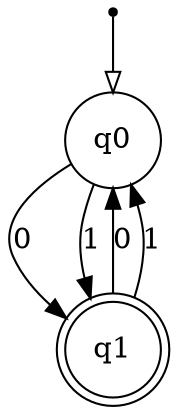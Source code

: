 digraph {
  node [shape=point]; __start;
  node [shape = circle]; q0;
  node [shape = doublecircle]; q1;

  __start -> q0 [arrowhead = empty];
  q0 -> q1 [label = "0"];
  q0 -> q1 [label = "1"];
  q1 -> q0 [label = "0"];
  q1 -> q0 [label = "1"];
}